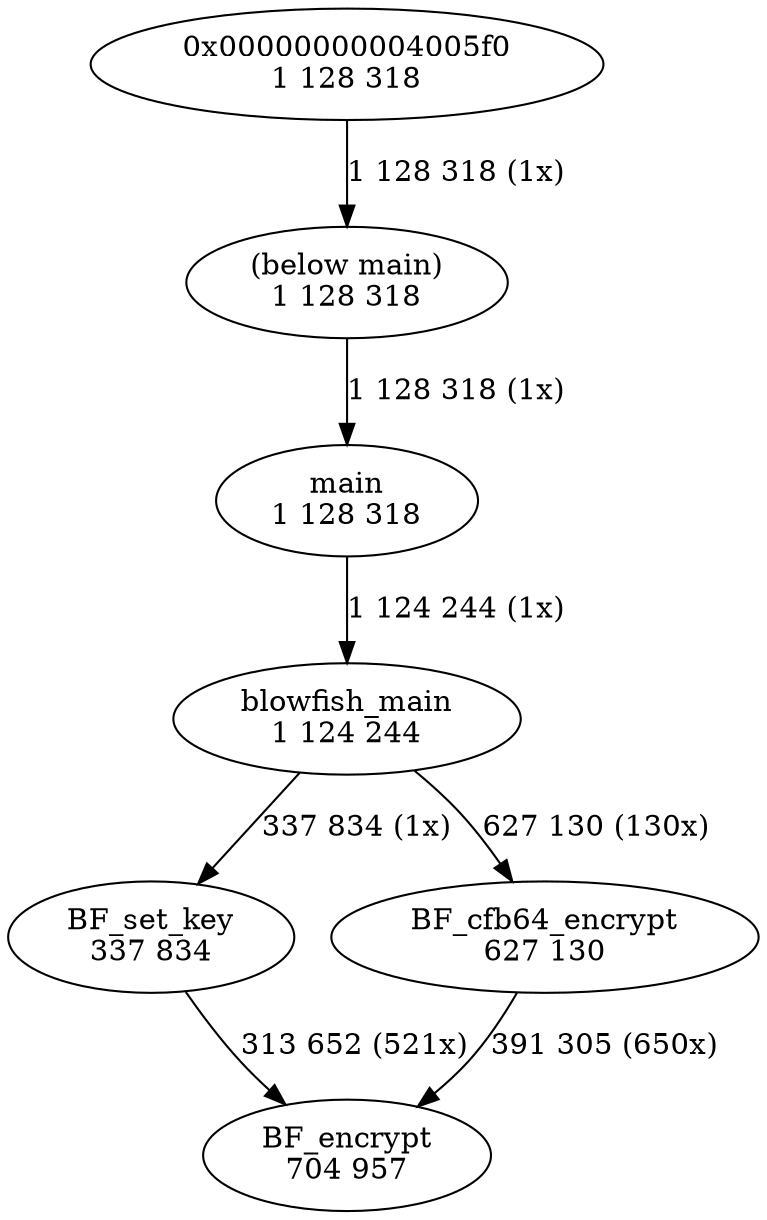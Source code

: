 digraph "callgraph" {
  Fc8a398 [label="main\n1 128 318"];
  Fcb7c28 [label="BF_encrypt\n704 957"];
  Fcb86e8 [label="blowfish_main\n1 124 244"];
  Fcb9378 [label="BF_set_key\n337 834"];
  Fcb9b88 [label="BF_cfb64_encrypt\n627 130"];
  Fd4ad08 [label="0x00000000004005f0\n1 128 318"];
  Fdf2118 [label="(below main)\n1 128 318"];
  Fc8a398 -> Fcb86e8 [weight=2,label="1 124 244 (1x)"];
  Fcb86e8 -> Fcb9378 [weight=2,label="337 834 (1x)"];
  Fcb86e8 -> Fcb9b88 [weight=2,label="627 130 (130x)"];
  Fcb9378 -> Fcb7c28 [weight=2,label="313 652 (521x)"];
  Fcb9b88 -> Fcb7c28 [weight=2,label="391 305 (650x)"];
  Fd4ad08 -> Fdf2118 [weight=2,label="1 128 318 (1x)"];
  Fdf2118 -> Fc8a398 [weight=2,label="1 128 318 (1x)"];
}
